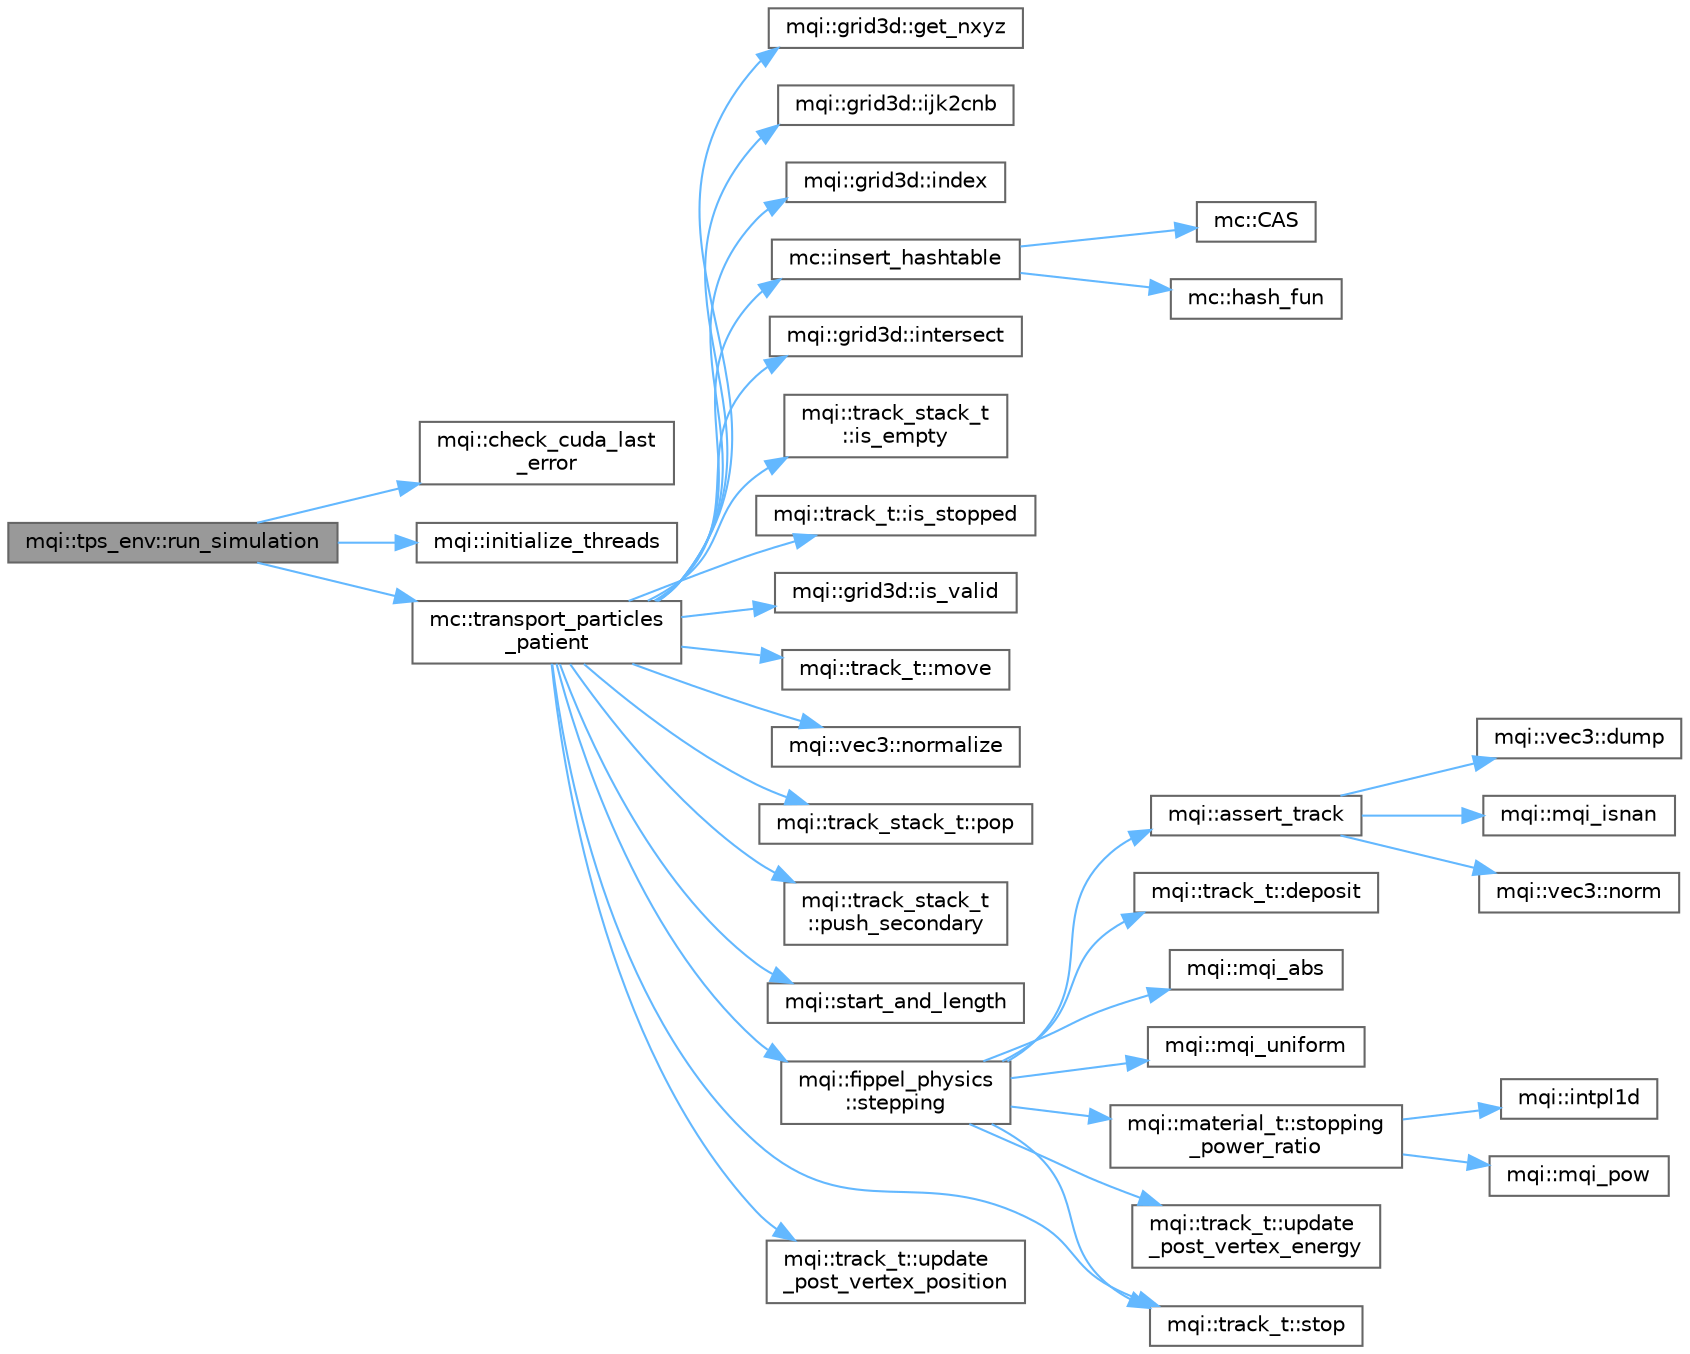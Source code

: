 digraph "mqi::tps_env::run_simulation"
{
 // LATEX_PDF_SIZE
  bgcolor="transparent";
  edge [fontname=Helvetica,fontsize=10,labelfontname=Helvetica,labelfontsize=10];
  node [fontname=Helvetica,fontsize=10,shape=box,height=0.2,width=0.4];
  rankdir="LR";
  Node1 [id="Node000001",label="mqi::tps_env::run_simulation",height=0.2,width=0.4,color="gray40", fillcolor="grey60", style="filled", fontcolor="black",tooltip="Runs a batch of the simulation."];
  Node1 -> Node2 [id="edge1_Node000001_Node000002",color="steelblue1",style="solid",tooltip=" "];
  Node2 [id="Node000002",label="mqi::check_cuda_last\l_error",height=0.2,width=0.4,color="grey40", fillcolor="white", style="filled",URL="$namespacemqi.html#a9fd7d7da4b085c3866d492ae78576597",tooltip="Checks for any asynchronous errors returned by the CUDA runtime."];
  Node1 -> Node3 [id="edge2_Node000001_Node000003",color="steelblue1",style="solid",tooltip=" "];
  Node3 [id="Node000003",label="mqi::initialize_threads",height=0.2,width=0.4,color="grey40", fillcolor="white", style="filled",URL="$namespacemqi.html#aaa7cca28b017d7716999a779df765956",tooltip="Initializes an array of thread-local data structures, primarily for seeding random number generators."];
  Node1 -> Node4 [id="edge3_Node000001_Node000004",color="steelblue1",style="solid",tooltip=" "];
  Node4 [id="Node000004",label="mc::transport_particles\l_patient",height=0.2,width=0.4,color="grey40", fillcolor="white", style="filled",URL="$namespacemc.html#ad4274be120fe0d5fd68795d74fc1770d",tooltip="CUDA kernel for transporting particles through a patient geometry."];
  Node4 -> Node5 [id="edge4_Node000004_Node000005",color="steelblue1",style="solid",tooltip=" "];
  Node5 [id="Node000005",label="mqi::grid3d::get_nxyz",height=0.2,width=0.4,color="grey40", fillcolor="white", style="filled",URL="$classmqi_1_1grid3d.html#ad2ce2ce3583b02a860b0ba883418c924",tooltip="Gets the dimensions of the grid (number of voxels)."];
  Node4 -> Node6 [id="edge5_Node000004_Node000006",color="steelblue1",style="solid",tooltip=" "];
  Node6 [id="Node000006",label="mqi::grid3d::ijk2cnb",height=0.2,width=0.4,color="grey40", fillcolor="white", style="filled",URL="$classmqi_1_1grid3d.html#a124ac978806168aacfa923fdd3c30815",tooltip="Converts a 3D index (i,j,k) to a 1D flattened index (\"copy number\")."];
  Node4 -> Node7 [id="edge6_Node000004_Node000007",color="steelblue1",style="solid",tooltip=" "];
  Node7 [id="Node000007",label="mqi::grid3d::index",height=0.2,width=0.4,color="grey40", fillcolor="white", style="filled",URL="$classmqi_1_1grid3d.html#a96b33890b3faf15de1aa20be853ee6c7",tooltip="Finds the 3D index of the voxel containing a given point."];
  Node4 -> Node8 [id="edge7_Node000004_Node000008",color="steelblue1",style="solid",tooltip=" "];
  Node8 [id="Node000008",label="mc::insert_hashtable",height=0.2,width=0.4,color="grey40", fillcolor="white", style="filled",URL="$namespacemc.html#a4d16a19d1406115aa75fbd7e06670f84",tooltip="Inserts a key-value pair into a hash table using atomic operations."];
  Node8 -> Node9 [id="edge8_Node000008_Node000009",color="steelblue1",style="solid",tooltip=" "];
  Node9 [id="Node000009",label="mc::CAS",height=0.2,width=0.4,color="grey40", fillcolor="white", style="filled",URL="$namespacemc.html#ac343b389812d2aba25bf1233416b35ff",tooltip="A simple Compare-And-Swap (CAS) operation for host-side execution."];
  Node8 -> Node10 [id="edge9_Node000008_Node000010",color="steelblue1",style="solid",tooltip=" "];
  Node10 [id="Node000010",label="mc::hash_fun",height=0.2,width=0.4,color="grey40", fillcolor="white", style="filled",URL="$namespacemc.html#aeda38c700feaf84726eb815121b99f52",tooltip="A hash function to map two keys to a slot in a hash table."];
  Node4 -> Node11 [id="edge10_Node000004_Node000011",color="steelblue1",style="solid",tooltip=" "];
  Node11 [id="Node000011",label="mqi::grid3d::intersect",height=0.2,width=0.4,color="grey40", fillcolor="white", style="filled",URL="$classmqi_1_1grid3d.html#ac3eacc47abd7206b761b2d13db7cf7b1",tooltip="Calculates the intersection of a ray with the boundaries of the current voxel."];
  Node4 -> Node12 [id="edge11_Node000004_Node000012",color="steelblue1",style="solid",tooltip=" "];
  Node12 [id="Node000012",label="mqi::track_stack_t\l::is_empty",height=0.2,width=0.4,color="grey40", fillcolor="white", style="filled",URL="$classmqi_1_1track__stack__t.html#a990f65c65ed428f8f8e3bd676360e7de",tooltip="Checks if the stack is empty."];
  Node4 -> Node13 [id="edge12_Node000004_Node000013",color="steelblue1",style="solid",tooltip=" "];
  Node13 [id="Node000013",label="mqi::track_t::is_stopped",height=0.2,width=0.4,color="grey40", fillcolor="white", style="filled",URL="$classmqi_1_1track__t.html#a8b3e9c2d3820bb4e6b2221ed46098a85",tooltip="Checks if the track's status is STOPPED."];
  Node4 -> Node14 [id="edge13_Node000004_Node000014",color="steelblue1",style="solid",tooltip=" "];
  Node14 [id="Node000014",label="mqi::grid3d::is_valid",height=0.2,width=0.4,color="grey40", fillcolor="white", style="filled",URL="$classmqi_1_1grid3d.html#a7e917968d3996f7eb1e75397e9dbd81b",tooltip="Checks if a given 3D index is within the valid grid boundaries."];
  Node4 -> Node15 [id="edge14_Node000004_Node000015",color="steelblue1",style="solid",tooltip=" "];
  Node15 [id="Node000015",label="mqi::track_t::move",height=0.2,width=0.4,color="grey40", fillcolor="white", style="filled",URL="$classmqi_1_1track__t.html#a27665f7a0784424157f5d17826951145",tooltip="Finalizes the current step and prepares for the next one."];
  Node4 -> Node16 [id="edge15_Node000004_Node000016",color="steelblue1",style="solid",tooltip=" "];
  Node16 [id="Node000016",label="mqi::vec3::normalize",height=0.2,width=0.4,color="grey40", fillcolor="white", style="filled",URL="$classmqi_1_1vec3.html#ac0bb2cebe4fbfbed9155262841c426f9",tooltip="Normalizes the vector to unit length."];
  Node4 -> Node17 [id="edge16_Node000004_Node000017",color="steelblue1",style="solid",tooltip=" "];
  Node17 [id="Node000017",label="mqi::track_stack_t::pop",height=0.2,width=0.4,color="grey40", fillcolor="white", style="filled",URL="$classmqi_1_1track__stack__t.html#af69d582704419d0d12c5d441d9df9676",tooltip="Removes and returns the track from the top of the stack."];
  Node4 -> Node18 [id="edge17_Node000004_Node000018",color="steelblue1",style="solid",tooltip=" "];
  Node18 [id="Node000018",label="mqi::track_stack_t\l::push_secondary",height=0.2,width=0.4,color="grey40", fillcolor="white", style="filled",URL="$classmqi_1_1track__stack__t.html#a54dd3bc633b0c06c1ffa671a2e219d9e",tooltip="Pushes a secondary track onto the top of the stack."];
  Node4 -> Node19 [id="edge18_Node000004_Node000019",color="steelblue1",style="solid",tooltip=" "];
  Node19 [id="Node000019",label="mqi::start_and_length",height=0.2,width=0.4,color="grey40", fillcolor="white", style="filled",URL="$namespacemqi.html#a5874eaa37c0b37f218da6afb747babd3",tooltip="Calculates the starting index and number of jobs for a specific thread."];
  Node4 -> Node20 [id="edge19_Node000004_Node000020",color="steelblue1",style="solid",tooltip=" "];
  Node20 [id="Node000020",label="mqi::fippel_physics\l::stepping",height=0.2,width=0.4,color="grey40", fillcolor="white", style="filled",URL="$classmqi_1_1fippel__physics.html#aec06891380034c07deb8bdd0129faa86",tooltip="Determines the step length and samples discrete interactions for a particle track."];
  Node20 -> Node21 [id="edge20_Node000020_Node000021",color="steelblue1",style="solid",tooltip=" "];
  Node21 [id="Node000021",label="mqi::assert_track",height=0.2,width=0.4,color="grey40", fillcolor="white", style="filled",URL="$namespacemqi.html#ada5de9258b0443c04d0a57c8100887f7",tooltip="A debugging function to assert the validity of a track's direction vectors."];
  Node21 -> Node22 [id="edge21_Node000021_Node000022",color="steelblue1",style="solid",tooltip=" "];
  Node22 [id="Node000022",label="mqi::vec3::dump",height=0.2,width=0.4,color="grey40", fillcolor="white", style="filled",URL="$classmqi_1_1vec3.html#a6f82cc668e61e6a8fc148cd8405e4a56",tooltip="Dumps the vector's components to the console."];
  Node21 -> Node23 [id="edge22_Node000021_Node000023",color="steelblue1",style="solid",tooltip=" "];
  Node23 [id="Node000023",label="mqi::mqi_isnan",height=0.2,width=0.4,color="grey40", fillcolor="white", style="filled",URL="$namespacemqi.html#aa2bfa018deabf5fdcea5cae1d2ebadf3",tooltip="Checks if a number is NaN (Not a Number). Wrapper for isnan."];
  Node21 -> Node24 [id="edge23_Node000021_Node000024",color="steelblue1",style="solid",tooltip=" "];
  Node24 [id="Node000024",label="mqi::vec3::norm",height=0.2,width=0.4,color="grey40", fillcolor="white", style="filled",URL="$classmqi_1_1vec3.html#a88e9972678dec2310a6ca61b5a8c213c",tooltip="Calculates the Euclidean norm (magnitude) of the vector."];
  Node20 -> Node25 [id="edge24_Node000020_Node000025",color="steelblue1",style="solid",tooltip=" "];
  Node25 [id="Node000025",label="mqi::track_t::deposit",height=0.2,width=0.4,color="grey40", fillcolor="white", style="filled",URL="$classmqi_1_1track__t.html#a290ea8891e8dc0acabb00902b4a36883",tooltip="Adds to the total energy deposited in this step."];
  Node20 -> Node26 [id="edge25_Node000020_Node000026",color="steelblue1",style="solid",tooltip=" "];
  Node26 [id="Node000026",label="mqi::mqi_abs",height=0.2,width=0.4,color="grey40", fillcolor="white", style="filled",URL="$namespacemqi.html#a984f54d8754349ffce13a4d150076a8b",tooltip="Calculates the absolute value. Wrapper for abs or fabs."];
  Node20 -> Node27 [id="edge26_Node000020_Node000027",color="steelblue1",style="solid",tooltip=" "];
  Node27 [id="Node000027",label="mqi::mqi_uniform",height=0.2,width=0.4,color="grey40", fillcolor="white", style="filled",URL="$namespacemqi.html#add466ef65529d5cbcb7b8a1ee9b32778",tooltip="Generates a uniformly distributed random number in [0, 1)."];
  Node20 -> Node28 [id="edge27_Node000020_Node000028",color="steelblue1",style="solid",tooltip=" "];
  Node28 [id="Node000028",label="mqi::track_t::stop",height=0.2,width=0.4,color="grey40", fillcolor="white", style="filled",URL="$classmqi_1_1track__t.html#a2fb6ed4e1f15b65001795da2f135b53a",tooltip="Sets the track's status to STOPPED, ending its transport."];
  Node20 -> Node29 [id="edge28_Node000020_Node000029",color="steelblue1",style="solid",tooltip=" "];
  Node29 [id="Node000029",label="mqi::material_t::stopping\l_power_ratio",height=0.2,width=0.4,color="grey40", fillcolor="white", style="filled",URL="$classmqi_1_1material__t.html#a7c3595f2fd822f213dee88a41af28e2b",tooltip="Calculates the stopping power ratio of the material relative to water."];
  Node29 -> Node30 [id="edge29_Node000029_Node000030",color="steelblue1",style="solid",tooltip=" "];
  Node30 [id="Node000030",label="mqi::intpl1d",height=0.2,width=0.4,color="grey40", fillcolor="white", style="filled",URL="$namespacemqi.html#a3056e4aa71c04575840237dbfe35b397",tooltip="Performs 1D linear interpolation."];
  Node29 -> Node31 [id="edge30_Node000029_Node000031",color="steelblue1",style="solid",tooltip=" "];
  Node31 [id="Node000031",label="mqi::mqi_pow",height=0.2,width=0.4,color="grey40", fillcolor="white", style="filled",URL="$namespacemqi.html#a3da16fe5ac4fb84d05d6d1620464667e",tooltip="Calculates a number raised to a power. Wrapper for pow or powf."];
  Node20 -> Node32 [id="edge31_Node000020_Node000032",color="steelblue1",style="solid",tooltip=" "];
  Node32 [id="Node000032",label="mqi::track_t::update\l_post_vertex_energy",height=0.2,width=0.4,color="grey40", fillcolor="white", style="filled",URL="$classmqi_1_1track__t.html#a2eb7b29246c1aea2981446380531c1f0",tooltip="Updates the post-step kinetic energy after an energy loss event."];
  Node4 -> Node28 [id="edge32_Node000004_Node000028",color="steelblue1",style="solid",tooltip=" "];
  Node4 -> Node33 [id="edge33_Node000004_Node000033",color="steelblue1",style="solid",tooltip=" "];
  Node33 [id="Node000033",label="mqi::track_t::update\l_post_vertex_position",height=0.2,width=0.4,color="grey40", fillcolor="white", style="filled",URL="$classmqi_1_1track__t.html#a16a55700e503908c449d110273341459",tooltip="Updates the post-step position after a straight-line transport step."];
}
